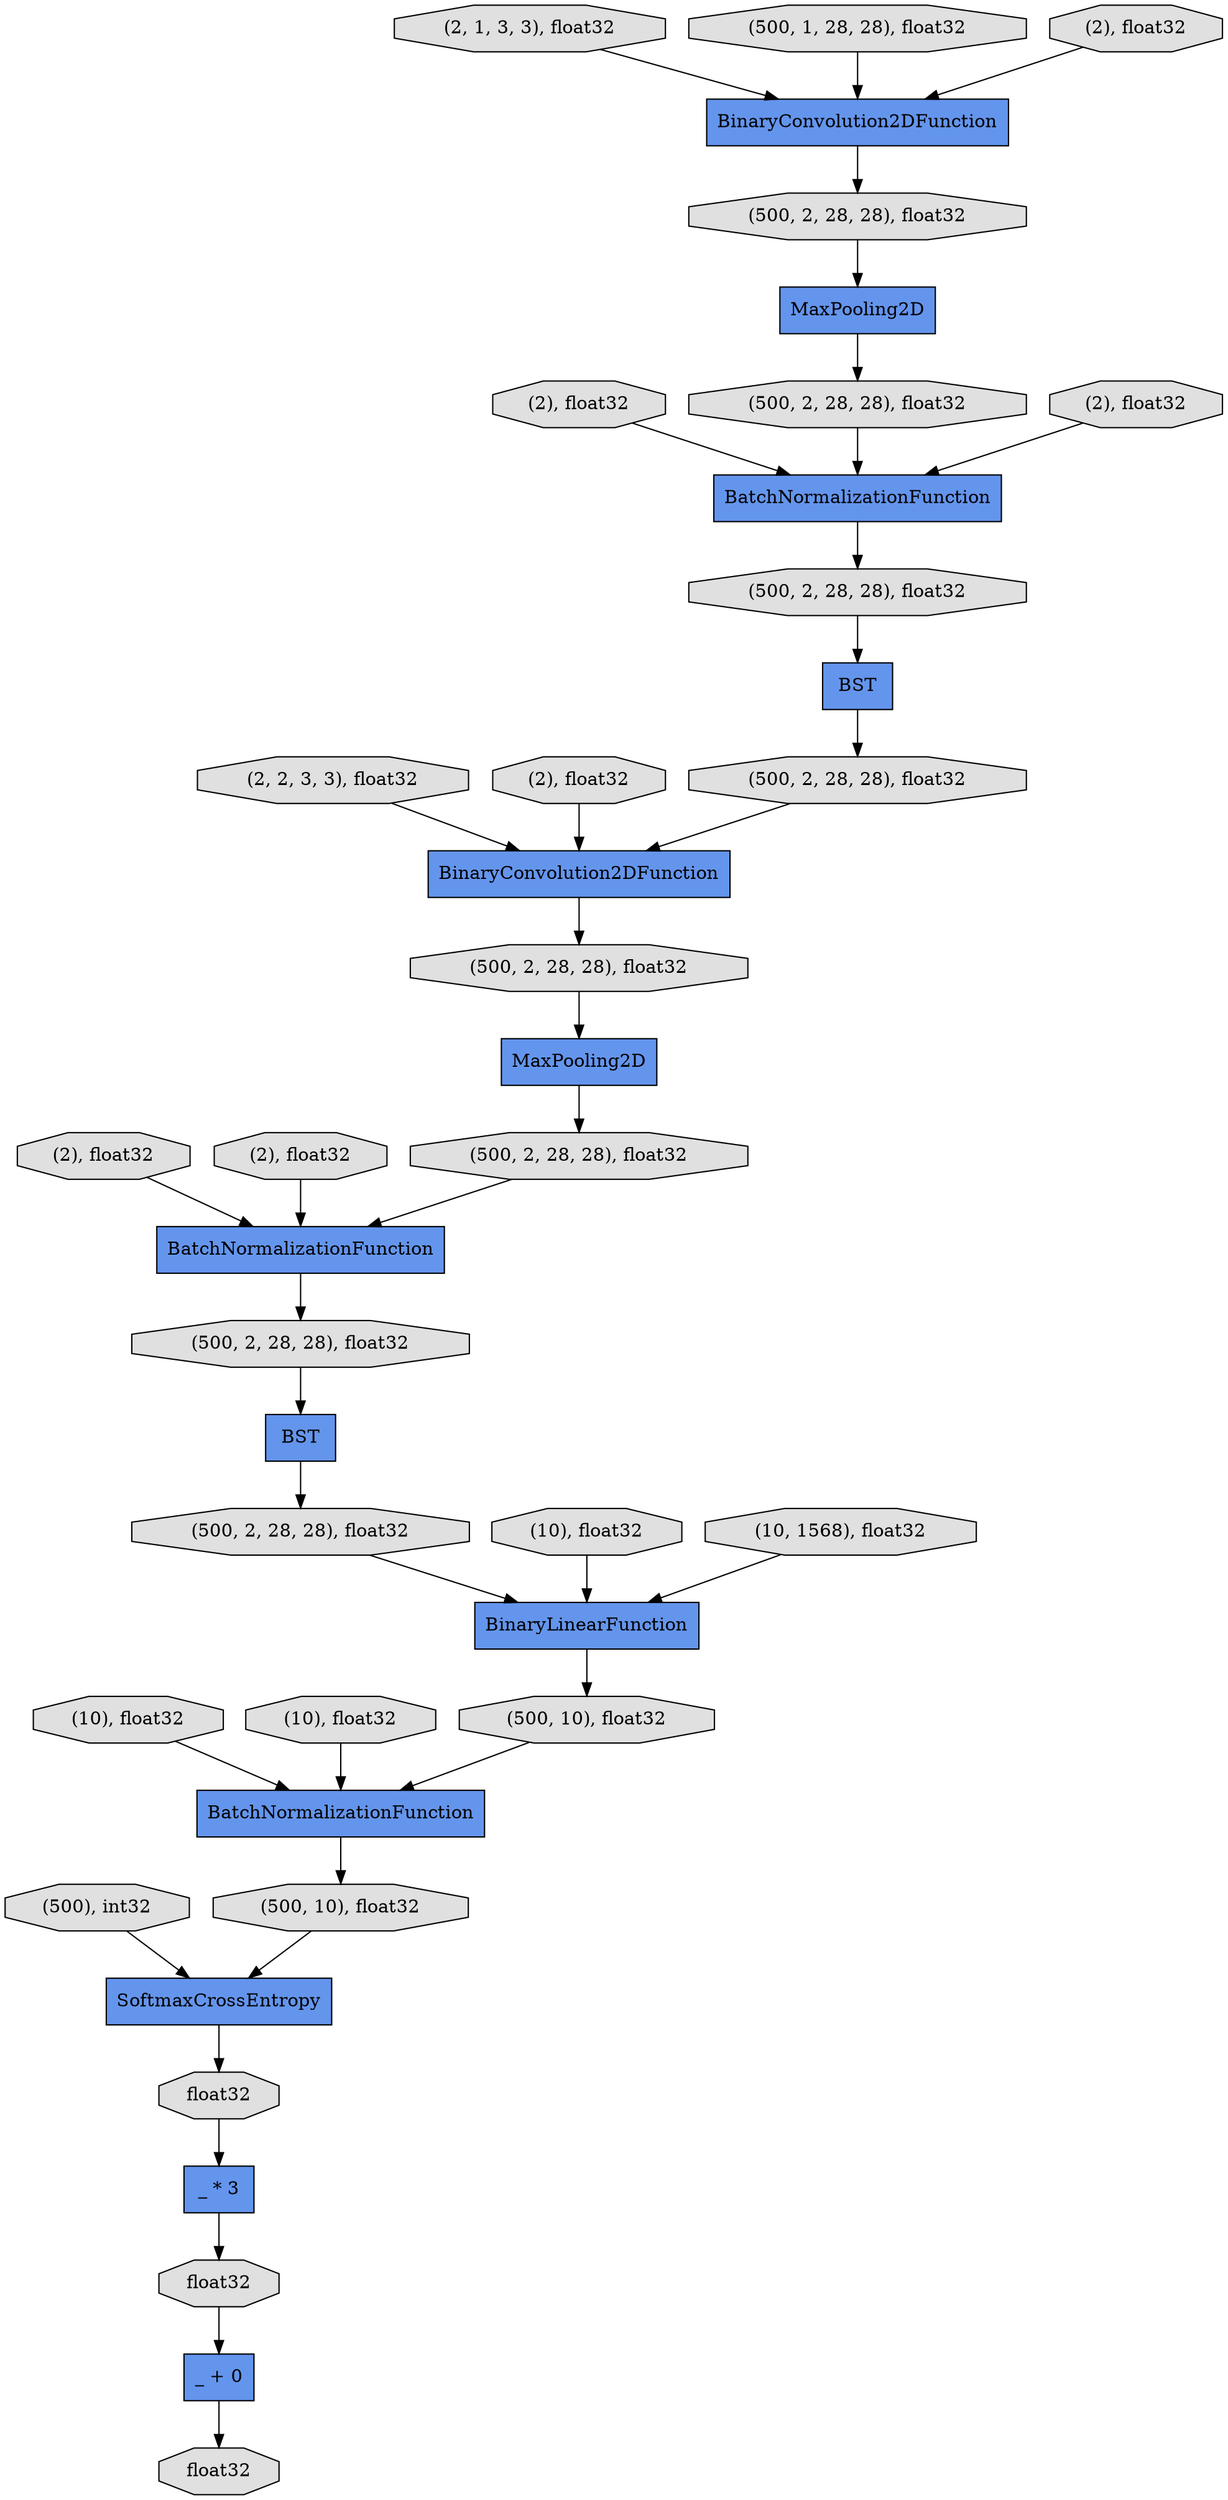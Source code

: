 digraph graphname{rankdir=TB;140624304535568 [shape="octagon",style="filled",fillcolor="#E0E0E0",label="(500, 10), float32"];140624304748624 [shape="octagon",style="filled",fillcolor="#E0E0E0",label="(2), float32"];140624855438672 [shape="octagon",style="filled",fillcolor="#E0E0E0",label="(2, 1, 3, 3), float32"];140624304535696 [shape="record",style="filled",fillcolor="#6495ED",label="BatchNormalizationFunction"];140624304535760 [shape="record",style="filled",fillcolor="#6495ED",label="SoftmaxCrossEntropy"];140624304537296 [shape="octagon",style="filled",fillcolor="#E0E0E0",label="float32"];140624304748944 [shape="octagon",style="filled",fillcolor="#E0E0E0",label="(2, 2, 3, 3), float32"];140624304533904 [shape="record",style="filled",fillcolor="#6495ED",label="BinaryConvolution2DFunction"];140624304749904 [shape="octagon",style="filled",fillcolor="#E0E0E0",label="(10), float32"];140624304749008 [shape="octagon",style="filled",fillcolor="#E0E0E0",label="(2), float32"];140624304534608 [shape="octagon",style="filled",fillcolor="#E0E0E0",label="(500, 2, 28, 28), float32"];140624304536080 [shape="octagon",style="filled",fillcolor="#E0E0E0",label="float32"];140624304534096 [shape="record",style="filled",fillcolor="#6495ED",label="BST"];140624304534288 [shape="record",style="filled",fillcolor="#6495ED",label="MaxPooling2D"];140624304749200 [shape="octagon",style="filled",fillcolor="#E0E0E0",label="(2), float32"];140624304534032 [shape="octagon",style="filled",fillcolor="#E0E0E0",label="(500, 2, 28, 28), float32"];140624304534992 [shape="octagon",style="filled",fillcolor="#E0E0E0",label="(500, 2, 28, 28), float32"];140624304749328 [shape="octagon",style="filled",fillcolor="#E0E0E0",label="(2), float32"];140624304534352 [shape="octagon",style="filled",fillcolor="#E0E0E0",label="(500, 2, 28, 28), float32"];140624304364432 [shape="octagon",style="filled",fillcolor="#E0E0E0",label="(500), int32"];140624304364496 [shape="record",style="filled",fillcolor="#6495ED",label="BinaryConvolution2DFunction"];140624304364368 [shape="octagon",style="filled",fillcolor="#E0E0E0",label="(500, 1, 28, 28), float32"];140624304536656 [shape="record",style="filled",fillcolor="#6495ED",label="_ * 3"];140624304535056 [shape="record",style="filled",fillcolor="#6495ED",label="BST"];140624304534736 [shape="octagon",style="filled",fillcolor="#E0E0E0",label="(500, 2, 28, 28), float32"];140624304749840 [shape="octagon",style="filled",fillcolor="#E0E0E0",label="(10), float32"];140624304536912 [shape="octagon",style="filled",fillcolor="#E0E0E0",label="float32"];140624304365008 [shape="octagon",style="filled",fillcolor="#E0E0E0",label="(500, 2, 28, 28), float32"];140624856106384 [shape="record",style="filled",fillcolor="#6495ED",label="BatchNormalizationFunction"];140624304750032 [shape="octagon",style="filled",fillcolor="#E0E0E0",label="(10), float32"];140624855438928 [shape="octagon",style="filled",fillcolor="#E0E0E0",label="(500, 2, 28, 28), float32"];140624304537104 [shape="record",style="filled",fillcolor="#6495ED",label="_ + 0"];140624304535120 [shape="octagon",style="filled",fillcolor="#E0E0E0",label="(500, 10), float32"];140624304748176 [shape="octagon",style="filled",fillcolor="#E0E0E0",label="(2), float32"];140624304535248 [shape="octagon",style="filled",fillcolor="#E0E0E0",label="(10, 1568), float32"];140624304365520 [shape="record",style="filled",fillcolor="#6495ED",label="MaxPooling2D"];140624304535376 [shape="record",style="filled",fillcolor="#6495ED",label="BinaryLinearFunction"];140624304535440 [shape="octagon",style="filled",fillcolor="#E0E0E0",label="(500, 2, 28, 28), float32"];140624304748496 [shape="octagon",style="filled",fillcolor="#E0E0E0",label="(2), float32"];140624304534864 [shape="record",style="filled",fillcolor="#6495ED",label="BatchNormalizationFunction"];140624304536080 -> 140624304536656;140624304535760 -> 140624304536080;140624304535696 -> 140624304535568;140624304534352 -> 140624304533904;140624304749200 -> 140624304534864;140624304364368 -> 140624304364496;140624304364432 -> 140624304535760;140624304534288 -> 140624304535440;140624304535248 -> 140624304535376;140624304533904 -> 140624304534608;140624304364496 -> 140624304365008;140624304748624 -> 140624856106384;140624304749328 -> 140624304534864;140624304536912 -> 140624304537104;140624304535376 -> 140624304535120;140624304537104 -> 140624304537296;140624304534736 -> 140624304535376;140624856106384 -> 140624304534032;140624304365008 -> 140624304365520;140624304750032 -> 140624304535696;140624304748944 -> 140624304533904;140624855438672 -> 140624304364496;140624304749904 -> 140624304535696;140624304535568 -> 140624304535760;140624304536656 -> 140624304536912;140624304748496 -> 140624856106384;140624304749008 -> 140624304533904;140624304535120 -> 140624304535696;140624304748176 -> 140624304364496;140624304534992 -> 140624304535056;140624304535056 -> 140624304534736;140624304534864 -> 140624304534992;140624855438928 -> 140624856106384;140624304365520 -> 140624855438928;140624304534032 -> 140624304534096;140624304534608 -> 140624304534288;140624304535440 -> 140624304534864;140624304749840 -> 140624304535376;140624304534096 -> 140624304534352;}